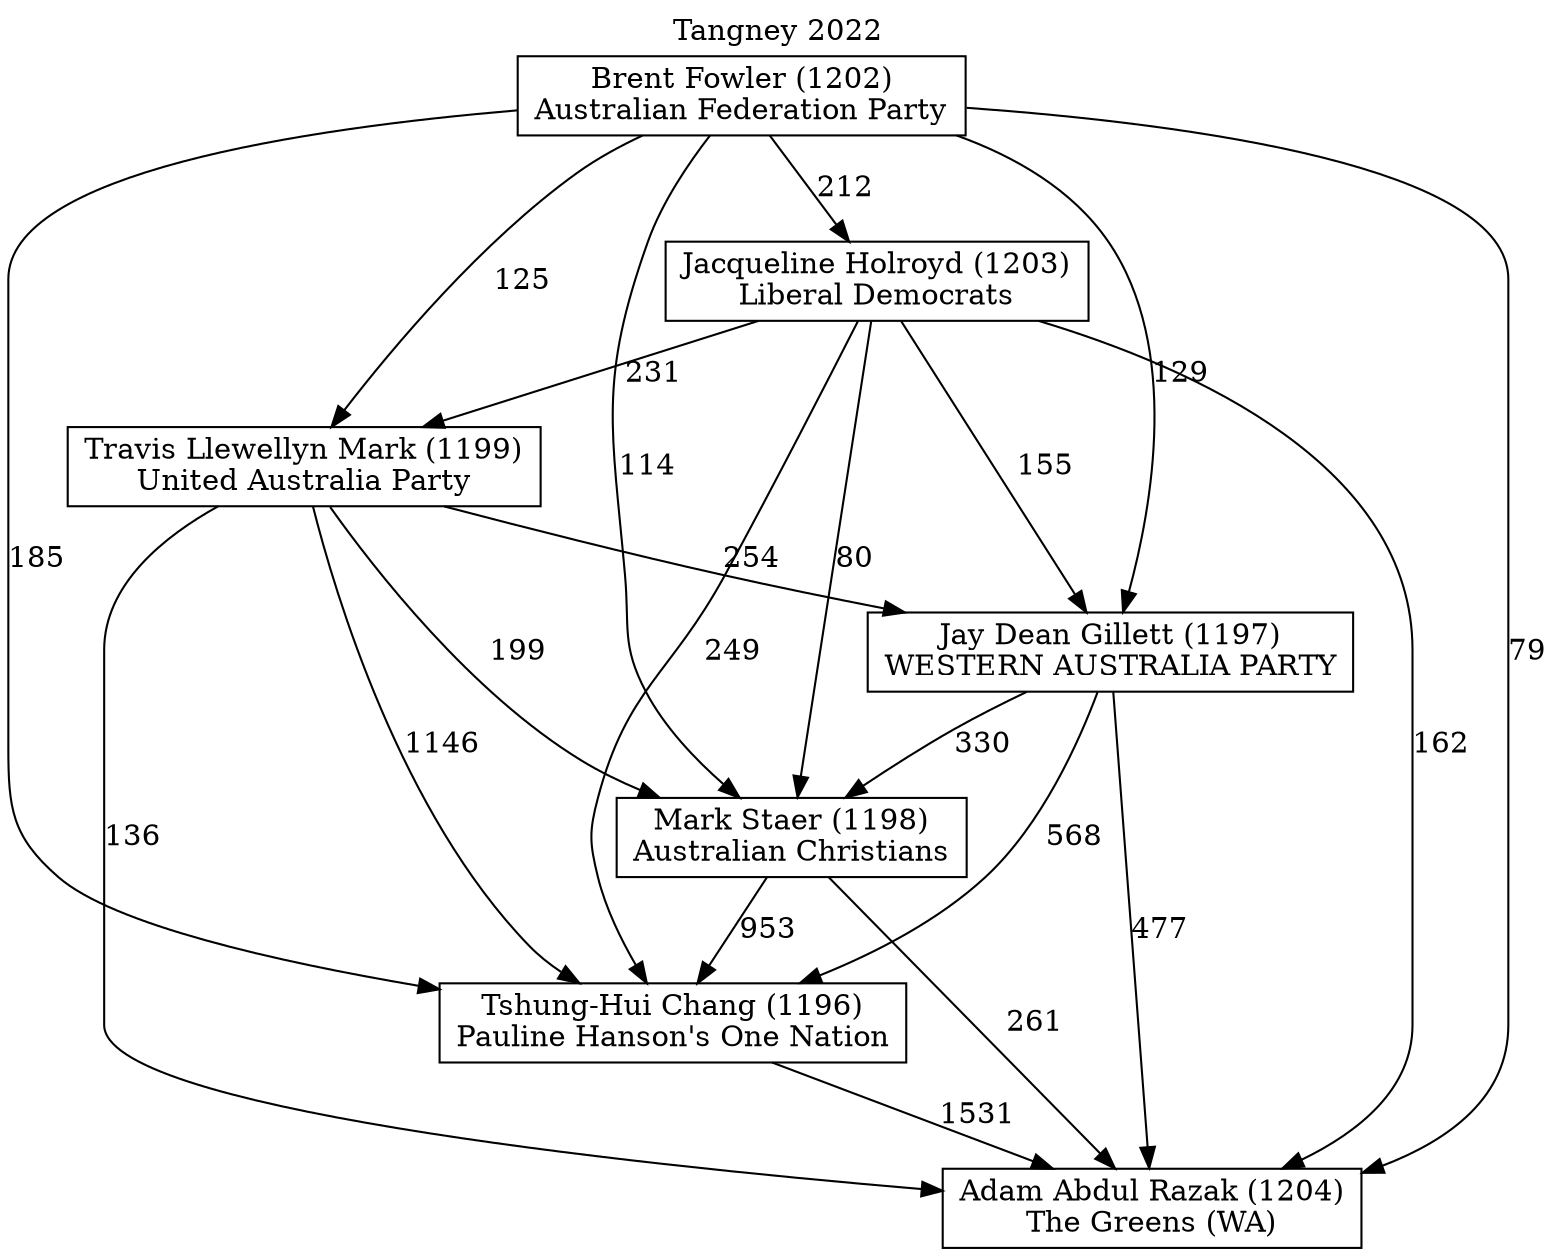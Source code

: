 // House preference flow
digraph "Adam Abdul Razak (1204)_Tangney_2022" {
	graph [label="Tangney 2022" labelloc=t mclimit=10]
	node [shape=box]
	"Jay Dean Gillett (1197)" [label="Jay Dean Gillett (1197)
WESTERN AUSTRALIA PARTY"]
	"Mark Staer (1198)" [label="Mark Staer (1198)
Australian Christians"]
	"Travis Llewellyn Mark (1199)" [label="Travis Llewellyn Mark (1199)
United Australia Party"]
	"Brent Fowler (1202)" [label="Brent Fowler (1202)
Australian Federation Party"]
	"Tshung-Hui Chang (1196)" [label="Tshung-Hui Chang (1196)
Pauline Hanson's One Nation"]
	"Adam Abdul Razak (1204)" [label="Adam Abdul Razak (1204)
The Greens (WA)"]
	"Jacqueline Holroyd (1203)" [label="Jacqueline Holroyd (1203)
Liberal Democrats"]
	"Jacqueline Holroyd (1203)" -> "Tshung-Hui Chang (1196)" [label=249]
	"Jacqueline Holroyd (1203)" -> "Mark Staer (1198)" [label=80]
	"Tshung-Hui Chang (1196)" -> "Adam Abdul Razak (1204)" [label=1531]
	"Brent Fowler (1202)" -> "Tshung-Hui Chang (1196)" [label=185]
	"Brent Fowler (1202)" -> "Adam Abdul Razak (1204)" [label=79]
	"Travis Llewellyn Mark (1199)" -> "Tshung-Hui Chang (1196)" [label=1146]
	"Brent Fowler (1202)" -> "Jay Dean Gillett (1197)" [label=129]
	"Travis Llewellyn Mark (1199)" -> "Adam Abdul Razak (1204)" [label=136]
	"Mark Staer (1198)" -> "Adam Abdul Razak (1204)" [label=261]
	"Mark Staer (1198)" -> "Tshung-Hui Chang (1196)" [label=953]
	"Travis Llewellyn Mark (1199)" -> "Jay Dean Gillett (1197)" [label=254]
	"Jacqueline Holroyd (1203)" -> "Jay Dean Gillett (1197)" [label=155]
	"Jay Dean Gillett (1197)" -> "Tshung-Hui Chang (1196)" [label=568]
	"Brent Fowler (1202)" -> "Travis Llewellyn Mark (1199)" [label=125]
	"Travis Llewellyn Mark (1199)" -> "Mark Staer (1198)" [label=199]
	"Jay Dean Gillett (1197)" -> "Adam Abdul Razak (1204)" [label=477]
	"Brent Fowler (1202)" -> "Mark Staer (1198)" [label=114]
	"Brent Fowler (1202)" -> "Jacqueline Holroyd (1203)" [label=212]
	"Jay Dean Gillett (1197)" -> "Mark Staer (1198)" [label=330]
	"Jacqueline Holroyd (1203)" -> "Travis Llewellyn Mark (1199)" [label=231]
	"Jacqueline Holroyd (1203)" -> "Adam Abdul Razak (1204)" [label=162]
}
